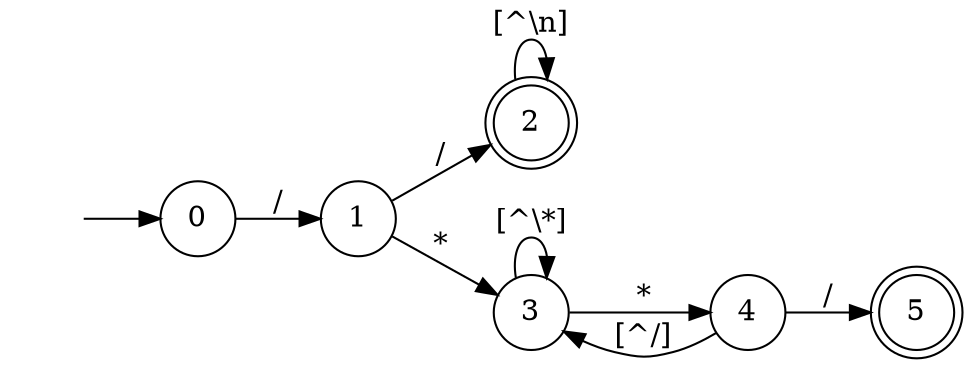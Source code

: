 // /(/[^\n]*)|(\*([^*]|(\*[^/]))*\*/)
digraph comments {
    rankdir = LR;
    node [shape = circle; style = rounded;];
    
    s [style = invis;];
    2 [shape = doublecircle;];
    5 [shape = doublecircle;];
    
    s -> 0;
    0 -> 1 [label = "/";];
    1 -> 2 [label = "/";];
    2 -> 2 [label = "[^\\n]";];
    1 -> 3 [label = "*";];
    3 -> 3 [label = "[^\\*]";];
    3 -> 4 [label = "*";];
    4 -> 3 [label = "[^/]";];
    4 -> 5 [label = "/";];
}
